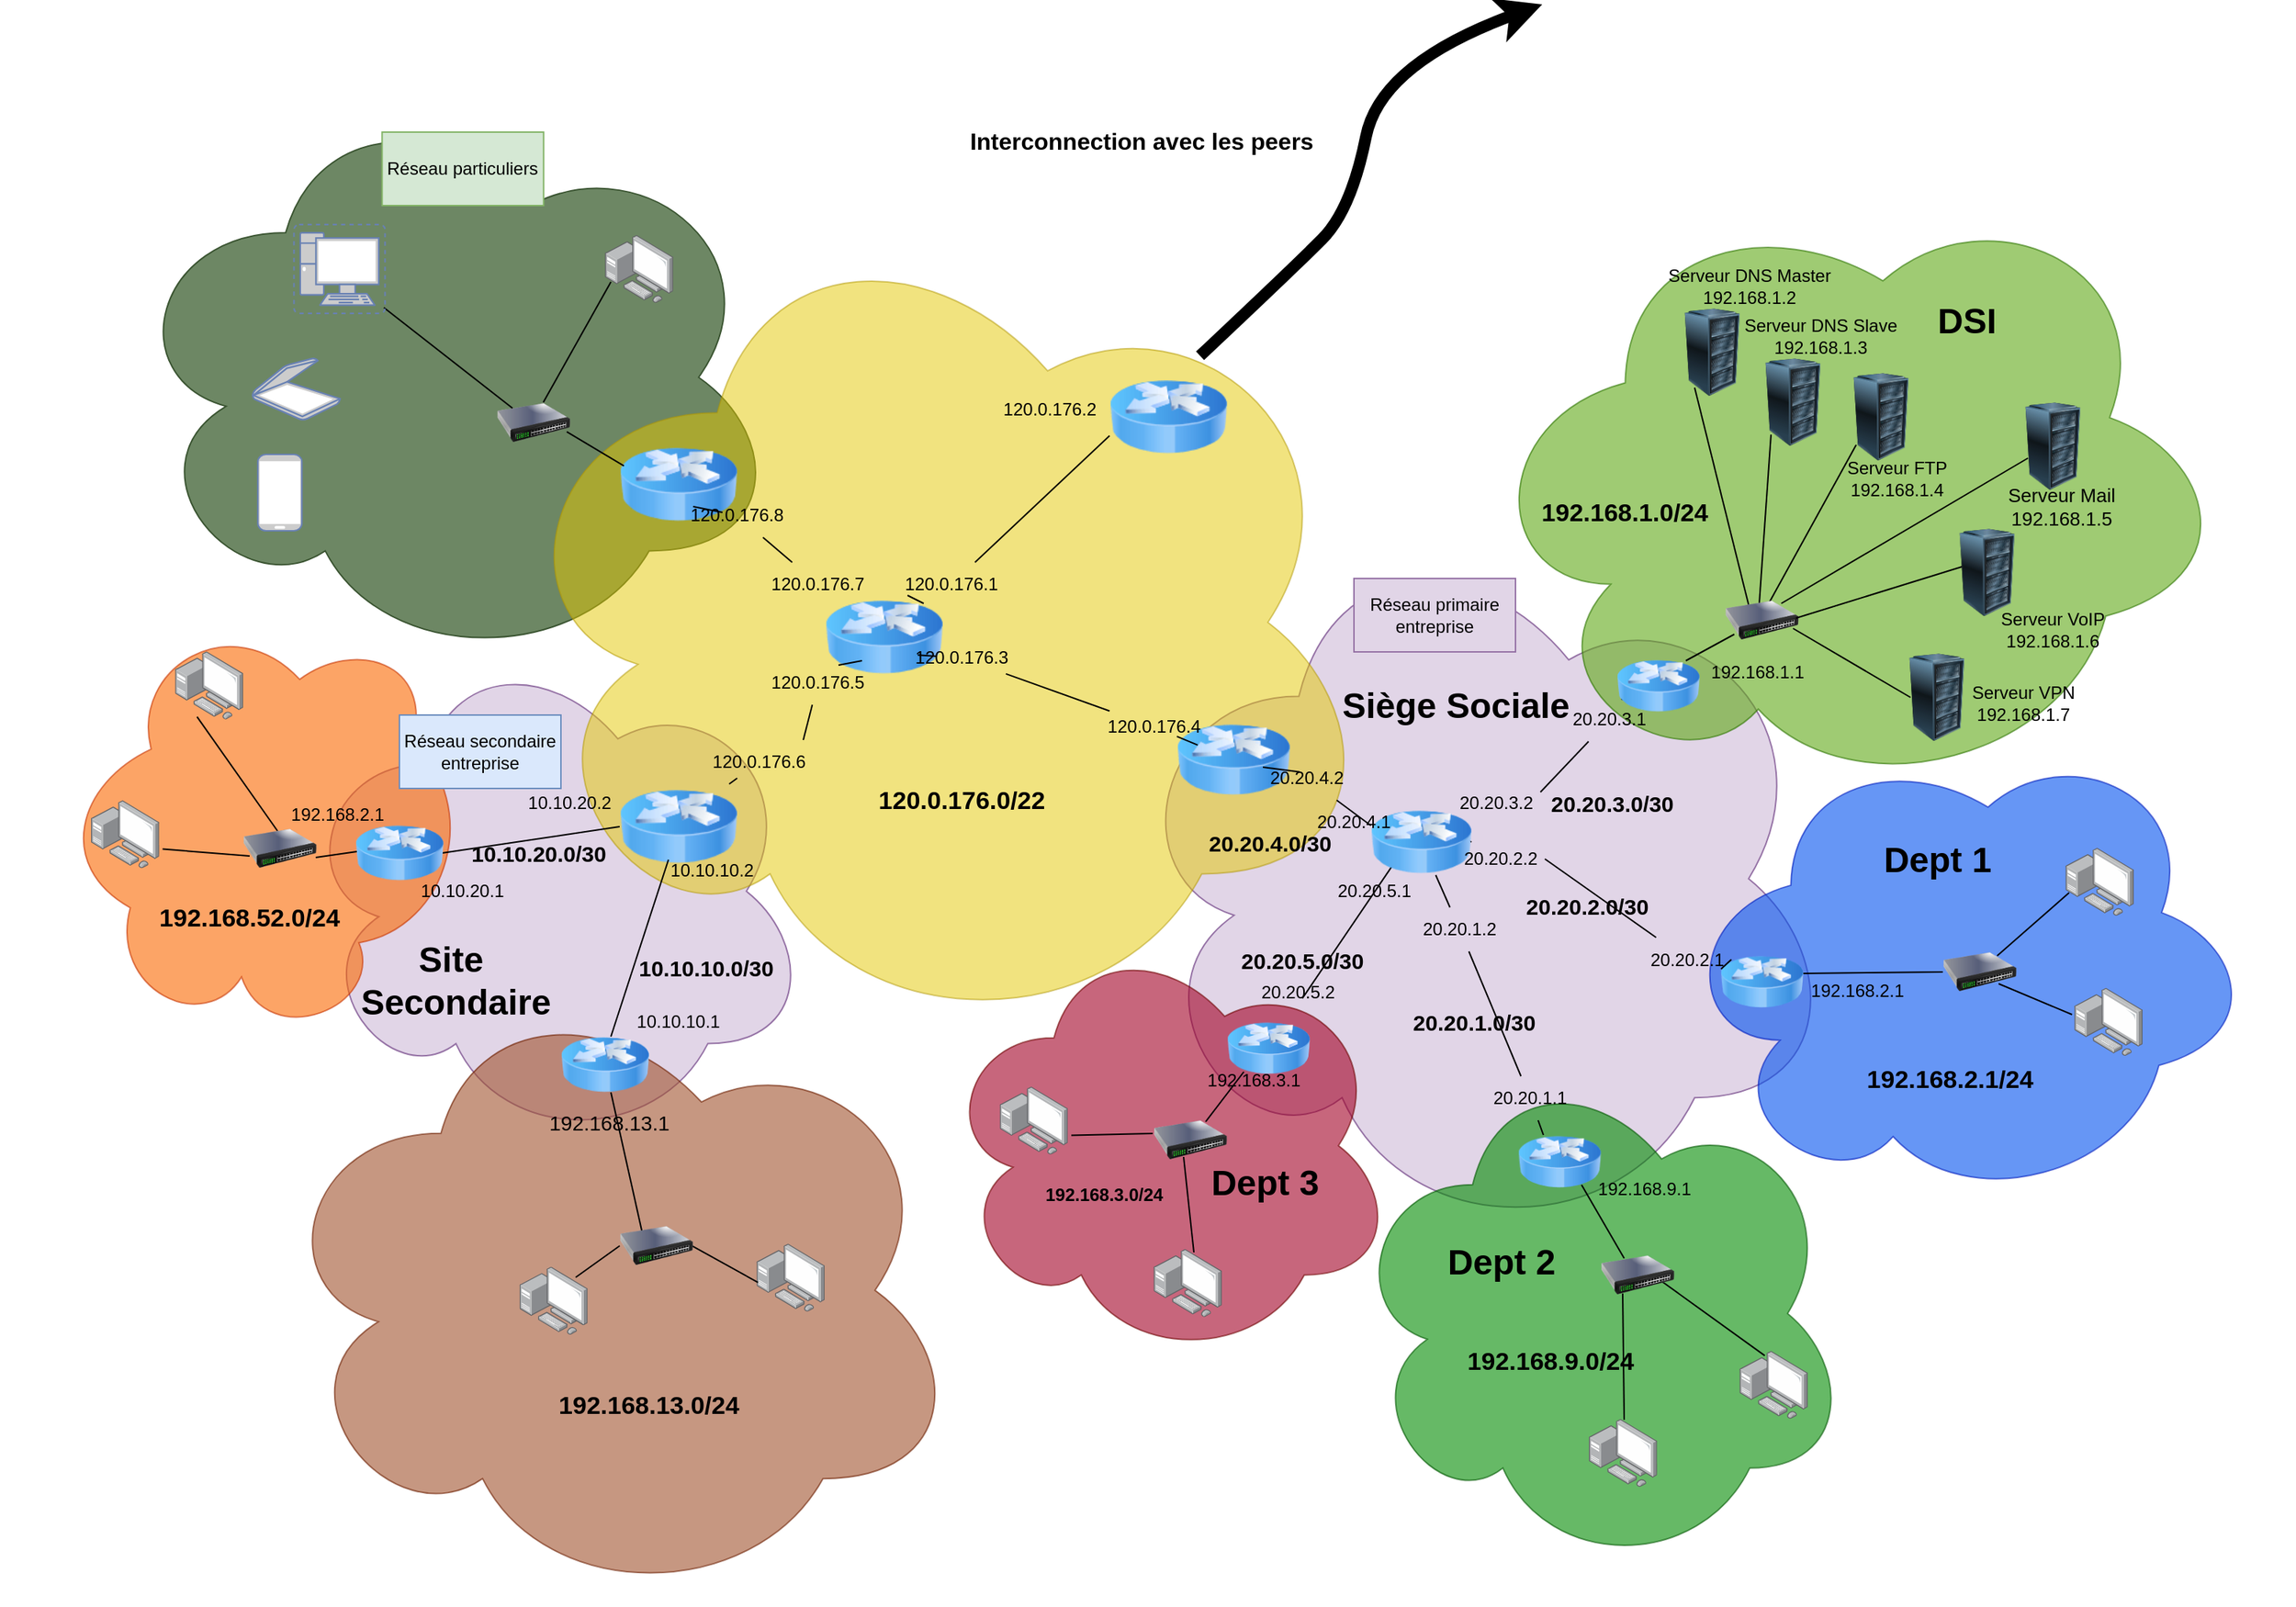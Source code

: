 <mxfile version="24.7.17">
  <diagram name="Page-1" id="orbTkDAVe7XAcGa6APej">
    <mxGraphModel dx="1900" dy="1299" grid="0" gridSize="10" guides="1" tooltips="1" connect="1" arrows="1" fold="1" page="0" pageScale="1" pageWidth="1169" pageHeight="827" background="#FFFFFF" math="0" shadow="0">
      <root>
        <mxCell id="0" />
        <mxCell id="1" parent="0" />
        <mxCell id="q4TCAZ6g-jRqFP3uvYXG-9" value="" style="ellipse;shape=cloud;whiteSpace=wrap;html=1;fillColor=#e1d5e7;strokeColor=#9673a6;" parent="1" vertex="1">
          <mxGeometry x="120" y="414" width="350" height="346" as="geometry" />
        </mxCell>
        <mxCell id="Hbq8u7irhbDknvyJGnlx-6" value="" style="ellipse;shape=cloud;whiteSpace=wrap;html=1;fillColor=#fa6800;strokeColor=#C73500;opacity=60;rotation=-75;fontColor=#000000;" parent="1" vertex="1">
          <mxGeometry x="-50.0" y="404.8" width="288.2" height="284.6" as="geometry" />
        </mxCell>
        <mxCell id="Hbq8u7irhbDknvyJGnlx-1" value="" style="ellipse;shape=cloud;whiteSpace=wrap;html=1;fillColor=#a0522d;strokeColor=#6D1F00;opacity=60;fontColor=#ffffff;" parent="1" vertex="1">
          <mxGeometry x="100" y="645" width="473" height="427.6" as="geometry" />
        </mxCell>
        <mxCell id="q4TCAZ6g-jRqFP3uvYXG-8" value="" style="ellipse;shape=cloud;whiteSpace=wrap;html=1;fillColor=#e1d5e7;strokeColor=#9673a6;" parent="1" vertex="1">
          <mxGeometry x="680" y="330" width="490" height="497" as="geometry" />
        </mxCell>
        <mxCell id="q4TCAZ6g-jRqFP3uvYXG-112" value="" style="ellipse;shape=cloud;whiteSpace=wrap;html=1;fillColor=#a20025;strokeColor=#6F0000;opacity=60;fontColor=#ffffff;" parent="1" vertex="1">
          <mxGeometry x="558.2" y="613.5" width="310" height="293.6" as="geometry" />
        </mxCell>
        <mxCell id="q4TCAZ6g-jRqFP3uvYXG-113" value="" style="ellipse;shape=cloud;whiteSpace=wrap;html=1;fillColor=#008a00;strokeColor=#005700;opacity=60;fontColor=#ffffff;" parent="1" vertex="1">
          <mxGeometry x="835" y="699.2" width="343.2" height="350.8" as="geometry" />
        </mxCell>
        <mxCell id="q4TCAZ6g-jRqFP3uvYXG-114" value="" style="ellipse;shape=cloud;whiteSpace=wrap;html=1;rotation=-15;fillColor=#0050ef;strokeColor=#001DBC;opacity=60;fontColor=#ffffff;" parent="1" vertex="1">
          <mxGeometry x="1060.26" y="471.99" width="382.4" height="333.4" as="geometry" />
        </mxCell>
        <mxCell id="q4TCAZ6g-jRqFP3uvYXG-115" value="" style="ellipse;shape=cloud;whiteSpace=wrap;html=1;rotation=-15;fillColor=#60a917;strokeColor=#2D7600;opacity=60;fontColor=#ffffff;" parent="1" vertex="1">
          <mxGeometry x="923.48" y="96.45" width="500" height="432.98" as="geometry" />
        </mxCell>
        <mxCell id="q4TCAZ6g-jRqFP3uvYXG-10" value="" style="ellipse;shape=cloud;whiteSpace=wrap;html=1;fillColor=#6d8764;strokeColor=#3A5431;fontColor=#ffffff;" parent="1" vertex="1">
          <mxGeometry y="40" width="450" height="394" as="geometry" />
        </mxCell>
        <mxCell id="q4TCAZ6g-jRqFP3uvYXG-2" value="" style="ellipse;shape=cloud;whiteSpace=wrap;html=1;fillColor=#e3c800;strokeColor=#B09500;opacity=50;fontColor=#000000;" parent="1" vertex="1">
          <mxGeometry x="256.4" y="118.4" width="600" height="571" as="geometry" />
        </mxCell>
        <mxCell id="q4TCAZ6g-jRqFP3uvYXG-1" value="" style="image;html=1;image=img/lib/clip_art/networking/Router_Icon_128x128.png" parent="1" vertex="1">
          <mxGeometry x="480" y="374" width="80" height="80" as="geometry" />
        </mxCell>
        <mxCell id="q4TCAZ6g-jRqFP3uvYXG-3" value="" style="image;html=1;image=img/lib/clip_art/networking/Router_Icon_128x128.png" parent="1" vertex="1">
          <mxGeometry x="719.4" y="470" width="77" height="55" as="geometry" />
        </mxCell>
        <mxCell id="q4TCAZ6g-jRqFP3uvYXG-4" value="" style="image;html=1;image=img/lib/clip_art/networking/Router_Icon_128x128.png" parent="1" vertex="1">
          <mxGeometry x="340" y="510.0" width="80" height="66" as="geometry" />
        </mxCell>
        <mxCell id="q4TCAZ6g-jRqFP3uvYXG-5" value="" style="image;html=1;image=img/lib/clip_art/networking/Router_Icon_128x128.png" parent="1" vertex="1">
          <mxGeometry x="673.6" y="238.5" width="80" height="51" as="geometry" />
        </mxCell>
        <mxCell id="q4TCAZ6g-jRqFP3uvYXG-6" value="" style="image;html=1;image=img/lib/clip_art/networking/Router_Icon_128x128.png" parent="1" vertex="1">
          <mxGeometry x="340" y="270" width="80" height="80" as="geometry" />
        </mxCell>
        <mxCell id="q4TCAZ6g-jRqFP3uvYXG-11" value="" style="endArrow=none;html=1;rounded=0;" parent="1" source="q4TCAZ6g-jRqFP3uvYXG-97" target="q4TCAZ6g-jRqFP3uvYXG-3" edge="1">
          <mxGeometry width="50" height="50" relative="1" as="geometry">
            <mxPoint x="556" y="427" as="sourcePoint" />
            <mxPoint x="690" y="430" as="targetPoint" />
          </mxGeometry>
        </mxCell>
        <mxCell id="q4TCAZ6g-jRqFP3uvYXG-12" value="" style="endArrow=none;html=1;rounded=0;entryX=0;entryY=0.75;entryDx=0;entryDy=0;" parent="1" source="q4TCAZ6g-jRqFP3uvYXG-93" target="q4TCAZ6g-jRqFP3uvYXG-5" edge="1">
          <mxGeometry width="50" height="50" relative="1" as="geometry">
            <mxPoint x="547" y="391" as="sourcePoint" />
            <mxPoint x="669" y="285" as="targetPoint" />
          </mxGeometry>
        </mxCell>
        <mxCell id="q4TCAZ6g-jRqFP3uvYXG-13" value="" style="endArrow=none;html=1;rounded=0;" parent="1" source="WF_08_gXYST_sB0Zs1tU-38" edge="1">
          <mxGeometry width="50" height="50" relative="1" as="geometry">
            <mxPoint x="410" y="329" as="sourcePoint" />
            <mxPoint x="491" y="393" as="targetPoint" />
          </mxGeometry>
        </mxCell>
        <mxCell id="q4TCAZ6g-jRqFP3uvYXG-14" value="" style="endArrow=none;html=1;rounded=0;exitX=1;exitY=0;exitDx=0;exitDy=0;" parent="1" source="WF_08_gXYST_sB0Zs1tU-37" edge="1">
          <mxGeometry width="50" height="50" relative="1" as="geometry">
            <mxPoint x="426.4" y="532" as="sourcePoint" />
            <mxPoint x="489" y="433" as="targetPoint" />
          </mxGeometry>
        </mxCell>
        <mxCell id="q4TCAZ6g-jRqFP3uvYXG-15" value="Réseau secondaire entreprise" style="text;html=1;align=center;verticalAlign=middle;whiteSpace=wrap;rounded=0;fillColor=#dae8fc;strokeColor=#6c8ebf;" parent="1" vertex="1">
          <mxGeometry x="190" y="467" width="110" height="50" as="geometry" />
        </mxCell>
        <mxCell id="q4TCAZ6g-jRqFP3uvYXG-16" value="Réseau particuliers" style="text;html=1;align=center;verticalAlign=middle;whiteSpace=wrap;rounded=0;fillColor=#d5e8d4;strokeColor=#82b366;" parent="1" vertex="1">
          <mxGeometry x="178.2" y="70" width="110" height="50" as="geometry" />
        </mxCell>
        <mxCell id="q4TCAZ6g-jRqFP3uvYXG-17" value="Réseau primaire entreprise" style="text;html=1;align=center;verticalAlign=middle;whiteSpace=wrap;rounded=0;fillColor=#e1d5e7;strokeColor=#9673a6;" parent="1" vertex="1">
          <mxGeometry x="840" y="374" width="110" height="50" as="geometry" />
        </mxCell>
        <mxCell id="q4TCAZ6g-jRqFP3uvYXG-19" value="" style="curved=1;endArrow=classic;html=1;rounded=0;exitX=0.798;exitY=0.182;exitDx=0;exitDy=0;exitPerimeter=0;strokeWidth=8;" parent="1" source="q4TCAZ6g-jRqFP3uvYXG-2" edge="1">
          <mxGeometry width="50" height="50" relative="1" as="geometry">
            <mxPoint x="648.2" y="161" as="sourcePoint" />
            <mxPoint x="968.2" y="-17" as="targetPoint" />
            <Array as="points">
              <mxPoint x="798.2" y="163" />
              <mxPoint x="838.2" y="123" />
              <mxPoint x="858.2" y="23" />
            </Array>
          </mxGeometry>
        </mxCell>
        <mxCell id="WF_08_gXYST_sB0Zs1tU-25" value="&lt;font style=&quot;font-size: 16px;&quot;&gt;&lt;b&gt;Interconnection avec les peers&lt;/b&gt;&lt;/font&gt;" style="edgeLabel;html=1;align=center;verticalAlign=middle;resizable=0;points=[];" parent="q4TCAZ6g-jRqFP3uvYXG-19" vertex="1" connectable="0">
          <mxGeometry x="-0.019" relative="1" as="geometry">
            <mxPoint x="-150" y="-14" as="offset" />
          </mxGeometry>
        </mxCell>
        <mxCell id="q4TCAZ6g-jRqFP3uvYXG-21" value="" style="image;html=1;image=img/lib/clip_art/computers/Server_Rack_128x128.png" parent="1" vertex="1">
          <mxGeometry x="1059" y="190" width="50" height="60" as="geometry" />
        </mxCell>
        <mxCell id="q4TCAZ6g-jRqFP3uvYXG-22" value="" style="image;html=1;image=img/lib/clip_art/computers/Server_Rack_128x128.png" parent="1" vertex="1">
          <mxGeometry x="1109" y="224" width="60" height="60" as="geometry" />
        </mxCell>
        <mxCell id="q4TCAZ6g-jRqFP3uvYXG-23" value="" style="endArrow=none;html=1;rounded=0;" parent="1" edge="1">
          <mxGeometry width="50" height="50" relative="1" as="geometry">
            <mxPoint x="1109" y="393" as="sourcePoint" />
            <mxPoint x="1072" y="244" as="targetPoint" />
          </mxGeometry>
        </mxCell>
        <mxCell id="q4TCAZ6g-jRqFP3uvYXG-24" value="" style="endArrow=none;html=1;rounded=0;" parent="1" edge="1">
          <mxGeometry width="50" height="50" relative="1" as="geometry">
            <mxPoint x="1116" y="391" as="sourcePoint" />
            <mxPoint x="1124" y="276" as="targetPoint" />
          </mxGeometry>
        </mxCell>
        <mxCell id="q4TCAZ6g-jRqFP3uvYXG-25" value="Serveur DNS Slave&lt;div&gt;192.168.1.3&lt;/div&gt;" style="text;html=1;align=center;verticalAlign=middle;whiteSpace=wrap;rounded=0;" parent="1" vertex="1">
          <mxGeometry x="1102.6" y="184" width="110" height="50" as="geometry" />
        </mxCell>
        <mxCell id="q4TCAZ6g-jRqFP3uvYXG-26" value="Serveur DNS Master&lt;div&gt;192.168.1.2&lt;/div&gt;" style="text;html=1;align=center;verticalAlign=middle;whiteSpace=wrap;rounded=0;" parent="1" vertex="1">
          <mxGeometry x="1050" y="150" width="119" height="50" as="geometry" />
        </mxCell>
        <mxCell id="q4TCAZ6g-jRqFP3uvYXG-33" value="" style="image;points=[];aspect=fixed;html=1;align=center;shadow=0;dashed=0;image=img/lib/allied_telesis/computer_and_terminals/Personal_Computer_with_Server.svg;" parent="1" vertex="1">
          <mxGeometry x="330" y="140" width="46.4" height="46.4" as="geometry" />
        </mxCell>
        <mxCell id="q4TCAZ6g-jRqFP3uvYXG-46" value="" style="image;points=[];aspect=fixed;html=1;align=center;shadow=0;dashed=0;image=img/lib/allied_telesis/computer_and_terminals/Personal_Computer_with_Server.svg;" parent="1" vertex="1">
          <mxGeometry x="271.8" y="842.7" width="46.4" height="46.4" as="geometry" />
        </mxCell>
        <mxCell id="q4TCAZ6g-jRqFP3uvYXG-47" value="" style="image;points=[];aspect=fixed;html=1;align=center;shadow=0;dashed=0;image=img/lib/allied_telesis/computer_and_terminals/Personal_Computer_with_Server.svg;" parent="1" vertex="1">
          <mxGeometry x="433.2" y="827" width="46.4" height="46.4" as="geometry" />
        </mxCell>
        <mxCell id="q4TCAZ6g-jRqFP3uvYXG-48" value="" style="image;points=[];aspect=fixed;html=1;align=center;shadow=0;dashed=0;image=img/lib/allied_telesis/computer_and_terminals/Personal_Computer_with_Server.svg;" parent="1" vertex="1">
          <mxGeometry x="37.2" y="423.6" width="46.4" height="46.4" as="geometry" />
        </mxCell>
        <mxCell id="q4TCAZ6g-jRqFP3uvYXG-49" value="" style="image;points=[];aspect=fixed;html=1;align=center;shadow=0;dashed=0;image=img/lib/allied_telesis/computer_and_terminals/Personal_Computer_with_Server.svg;" parent="1" vertex="1">
          <mxGeometry x="-20.0" y="525" width="46.4" height="46.4" as="geometry" />
        </mxCell>
        <mxCell id="q4TCAZ6g-jRqFP3uvYXG-50" value="" style="endArrow=none;html=1;rounded=0;exitX=0;exitY=0.5;exitDx=0;exitDy=0;" parent="1" source="q4TCAZ6g-jRqFP3uvYXG-4" edge="1">
          <mxGeometry width="50" height="50" relative="1" as="geometry">
            <mxPoint x="333" y="558" as="sourcePoint" />
            <mxPoint x="219" y="561" as="targetPoint" />
          </mxGeometry>
        </mxCell>
        <mxCell id="q4TCAZ6g-jRqFP3uvYXG-53" value="" style="endArrow=none;html=1;rounded=0;entryX=0;entryY=0.25;entryDx=0;entryDy=0;" parent="1" target="q4TCAZ6g-jRqFP3uvYXG-109" edge="1">
          <mxGeometry width="50" height="50" relative="1" as="geometry">
            <mxPoint x="334" y="686" as="sourcePoint" />
            <mxPoint x="360" y="570" as="targetPoint" />
          </mxGeometry>
        </mxCell>
        <mxCell id="q4TCAZ6g-jRqFP3uvYXG-54" value="" style="endArrow=none;html=1;rounded=0;exitX=0.923;exitY=0.471;exitDx=0;exitDy=0;entryX=0.02;entryY=0.569;entryDx=0;entryDy=0;entryPerimeter=0;exitPerimeter=0;" parent="1" source="q4TCAZ6g-jRqFP3uvYXG-148" target="q4TCAZ6g-jRqFP3uvYXG-47" edge="1">
          <mxGeometry width="50" height="50" relative="1" as="geometry">
            <mxPoint x="346.4" y="694" as="sourcePoint" />
            <mxPoint x="370" y="580" as="targetPoint" />
          </mxGeometry>
        </mxCell>
        <mxCell id="q4TCAZ6g-jRqFP3uvYXG-55" value="" style="endArrow=none;html=1;rounded=0;entryX=0;entryY=0.5;entryDx=0;entryDy=0;" parent="1" target="q4TCAZ6g-jRqFP3uvYXG-148" edge="1">
          <mxGeometry width="50" height="50" relative="1" as="geometry">
            <mxPoint x="310" y="850" as="sourcePoint" />
            <mxPoint x="290" y="694" as="targetPoint" />
          </mxGeometry>
        </mxCell>
        <mxCell id="q4TCAZ6g-jRqFP3uvYXG-56" value="" style="endArrow=none;html=1;rounded=0;exitX=1.05;exitY=0.717;exitDx=0;exitDy=0;exitPerimeter=0;" parent="1" source="q4TCAZ6g-jRqFP3uvYXG-49" edge="1">
          <mxGeometry width="50" height="50" relative="1" as="geometry">
            <mxPoint x="146.4" y="595.7" as="sourcePoint" />
            <mxPoint x="88" y="563" as="targetPoint" />
          </mxGeometry>
        </mxCell>
        <mxCell id="q4TCAZ6g-jRqFP3uvYXG-58" value="" style="endArrow=none;html=1;rounded=0;exitX=0.323;exitY=0.961;exitDx=0;exitDy=0;exitPerimeter=0;" parent="1" source="q4TCAZ6g-jRqFP3uvYXG-48" edge="1">
          <mxGeometry width="50" height="50" relative="1" as="geometry">
            <mxPoint x="200" y="560" as="sourcePoint" />
            <mxPoint x="107" y="546" as="targetPoint" />
          </mxGeometry>
        </mxCell>
        <mxCell id="q4TCAZ6g-jRqFP3uvYXG-59" value="" style="image;html=1;image=img/lib/clip_art/computers/Server_Rack_128x128.png" parent="1" vertex="1">
          <mxGeometry x="1169" y="234" width="60" height="60" as="geometry" />
        </mxCell>
        <mxCell id="q4TCAZ6g-jRqFP3uvYXG-60" value="" style="image;html=1;image=img/lib/clip_art/computers/Server_Rack_128x128.png" parent="1" vertex="1">
          <mxGeometry x="1286" y="254" width="60" height="60" as="geometry" />
        </mxCell>
        <mxCell id="q4TCAZ6g-jRqFP3uvYXG-61" value="" style="endArrow=none;html=1;rounded=0;" parent="1" edge="1">
          <mxGeometry width="50" height="50" relative="1" as="geometry">
            <mxPoint x="1123" y="390" as="sourcePoint" />
            <mxPoint x="1182" y="283" as="targetPoint" />
          </mxGeometry>
        </mxCell>
        <mxCell id="q4TCAZ6g-jRqFP3uvYXG-62" value="" style="endArrow=none;html=1;rounded=0;exitX=1;exitY=0.25;exitDx=0;exitDy=0;" parent="1" source="WF_08_gXYST_sB0Zs1tU-8" edge="1">
          <mxGeometry width="50" height="50" relative="1" as="geometry">
            <mxPoint x="868" y="538" as="sourcePoint" />
            <mxPoint x="1022" y="456" as="targetPoint" />
          </mxGeometry>
        </mxCell>
        <mxCell id="q4TCAZ6g-jRqFP3uvYXG-63" value="Serveur FTP&lt;br&gt;&lt;div&gt;&lt;span style=&quot;background-color: initial;&quot;&gt;192.168.1.4&lt;/span&gt;&lt;span style=&quot;color: rgba(0, 0, 0, 0); font-family: monospace; font-size: 0px; text-align: start; text-wrap-mode: nowrap;&quot;&gt;%3CmxGraphModel%3E%3Croot%3E%3CmxCell%20id%3D%220%22%2F%3E%3CmxCell%20id%3D%221%22%20parent%3D%220%22%2F%3E%3CmxCell%20id%3D%222%22%20value%3D%22Serveur%20mail%22%20style%3D%22text%3Bhtml%3D1%3Balign%3Dcenter%3BverticalAlign%3Dmiddle%3BwhiteSpace%3Dwrap%3Brounded%3D0%3B%22%20vertex%3D%221%22%20parent%3D%221%22%3E%3CmxGeometry%20x%3D%221010%22%20y%3D%22454%22%20width%3D%22110%22%20height%3D%2250%22%20as%3D%22geometry%22%2F%3E%3C%2FmxCell%3E%3C%2Froot%3E%3C%2FmxGraphModel%3E&lt;/span&gt;&lt;/div&gt;" style="text;html=1;align=center;verticalAlign=middle;whiteSpace=wrap;rounded=0;" parent="1" vertex="1">
          <mxGeometry x="1155" y="281.0" width="110" height="50" as="geometry" />
        </mxCell>
        <mxCell id="q4TCAZ6g-jRqFP3uvYXG-64" value="&lt;font style=&quot;font-size: 13px;&quot;&gt;Serveur Mail&lt;/font&gt;&lt;div style=&quot;font-size: 13px;&quot;&gt;&lt;font style=&quot;font-size: 13px;&quot;&gt;192.168.1.5&lt;/font&gt;&lt;/div&gt;" style="text;html=1;align=center;verticalAlign=middle;whiteSpace=wrap;rounded=0;" parent="1" vertex="1">
          <mxGeometry x="1267" y="300" width="110" height="50" as="geometry" />
        </mxCell>
        <mxCell id="q4TCAZ6g-jRqFP3uvYXG-65" value="" style="image;html=1;image=img/lib/clip_art/networking/Router_Icon_128x128.png" parent="1" vertex="1">
          <mxGeometry x="753.6" y="660.0" width="56.4" height="68" as="geometry" />
        </mxCell>
        <mxCell id="q4TCAZ6g-jRqFP3uvYXG-66" value="" style="image;html=1;image=img/lib/clip_art/networking/Router_Icon_128x128.png" parent="1" vertex="1">
          <mxGeometry x="1089.6" y="614.8" width="56.4" height="68" as="geometry" />
        </mxCell>
        <mxCell id="q4TCAZ6g-jRqFP3uvYXG-67" value="" style="image;points=[];aspect=fixed;html=1;align=center;shadow=0;dashed=0;image=img/lib/allied_telesis/computer_and_terminals/Personal_Computer_with_Server.svg;" parent="1" vertex="1">
          <mxGeometry x="1324.6" y="557.4" width="46.4" height="46.4" as="geometry" />
        </mxCell>
        <mxCell id="q4TCAZ6g-jRqFP3uvYXG-68" value="" style="image;points=[];aspect=fixed;html=1;align=center;shadow=0;dashed=0;image=img/lib/allied_telesis/computer_and_terminals/Personal_Computer_with_Server.svg;" parent="1" vertex="1">
          <mxGeometry x="1330.6" y="652.8" width="46.4" height="46.4" as="geometry" />
        </mxCell>
        <mxCell id="q4TCAZ6g-jRqFP3uvYXG-69" value="" style="image;points=[];aspect=fixed;html=1;align=center;shadow=0;dashed=0;image=img/lib/allied_telesis/computer_and_terminals/Personal_Computer_with_Server.svg;" parent="1" vertex="1">
          <mxGeometry x="703.6" y="830.6" width="46.4" height="46.4" as="geometry" />
        </mxCell>
        <mxCell id="q4TCAZ6g-jRqFP3uvYXG-70" value="" style="image;points=[];aspect=fixed;html=1;align=center;shadow=0;dashed=0;image=img/lib/allied_telesis/computer_and_terminals/Personal_Computer_with_Server.svg;" parent="1" vertex="1">
          <mxGeometry x="598.8" y="720.0" width="46.4" height="46.4" as="geometry" />
        </mxCell>
        <mxCell id="q4TCAZ6g-jRqFP3uvYXG-71" value="" style="endArrow=none;html=1;rounded=0;exitX=0;exitY=0.75;exitDx=0;exitDy=0;" parent="1" target="q4TCAZ6g-jRqFP3uvYXG-65" edge="1">
          <mxGeometry width="50" height="50" relative="1" as="geometry">
            <mxPoint x="867.52" y="567.55" as="sourcePoint" />
            <mxPoint x="811" y="678.8" as="targetPoint" />
          </mxGeometry>
        </mxCell>
        <mxCell id="q4TCAZ6g-jRqFP3uvYXG-72" value="" style="endArrow=none;html=1;rounded=0;entryX=1;entryY=0.5;entryDx=0;entryDy=0;" parent="1" source="WF_08_gXYST_sB0Zs1tU-6" target="WF_08_gXYST_sB0Zs1tU-2" edge="1">
          <mxGeometry width="50" height="50" relative="1" as="geometry">
            <mxPoint x="1090" y="640" as="sourcePoint" />
            <mxPoint x="930" y="571" as="targetPoint" />
          </mxGeometry>
        </mxCell>
        <mxCell id="q4TCAZ6g-jRqFP3uvYXG-73" value="" style="endArrow=none;html=1;rounded=0;" parent="1" edge="1">
          <mxGeometry width="50" height="50" relative="1" as="geometry">
            <mxPoint x="1146" y="643" as="sourcePoint" />
            <mxPoint x="1241" y="642" as="targetPoint" />
          </mxGeometry>
        </mxCell>
        <mxCell id="q4TCAZ6g-jRqFP3uvYXG-74" value="" style="endArrow=none;html=1;rounded=0;" parent="1" edge="1">
          <mxGeometry width="50" height="50" relative="1" as="geometry">
            <mxPoint x="1278" y="631" as="sourcePoint" />
            <mxPoint x="1327" y="588" as="targetPoint" />
          </mxGeometry>
        </mxCell>
        <mxCell id="q4TCAZ6g-jRqFP3uvYXG-75" value="" style="endArrow=none;html=1;rounded=0;exitX=1.05;exitY=0.717;exitDx=0;exitDy=0;exitPerimeter=0;" parent="1" source="q4TCAZ6g-jRqFP3uvYXG-70" edge="1">
          <mxGeometry width="50" height="50" relative="1" as="geometry">
            <mxPoint x="790" y="653.1" as="sourcePoint" />
            <mxPoint x="703" y="752" as="targetPoint" />
          </mxGeometry>
        </mxCell>
        <mxCell id="q4TCAZ6g-jRqFP3uvYXG-76" value="" style="endArrow=none;html=1;rounded=0;" parent="1" edge="1">
          <mxGeometry width="50" height="50" relative="1" as="geometry">
            <mxPoint x="731" y="833" as="sourcePoint" />
            <mxPoint x="724" y="768" as="targetPoint" />
          </mxGeometry>
        </mxCell>
        <mxCell id="q4TCAZ6g-jRqFP3uvYXG-77" value="" style="image;html=1;image=img/lib/clip_art/networking/Router_Icon_128x128.png" parent="1" vertex="1">
          <mxGeometry x="951.8" y="737.39" width="56.4" height="68" as="geometry" />
        </mxCell>
        <mxCell id="q4TCAZ6g-jRqFP3uvYXG-78" value="" style="image;points=[];aspect=fixed;html=1;align=center;shadow=0;dashed=0;image=img/lib/allied_telesis/computer_and_terminals/Personal_Computer_with_Server.svg;" parent="1" vertex="1">
          <mxGeometry x="1000" y="946.4" width="46.4" height="46.4" as="geometry" />
        </mxCell>
        <mxCell id="q4TCAZ6g-jRqFP3uvYXG-79" value="" style="image;points=[];aspect=fixed;html=1;align=center;shadow=0;dashed=0;image=img/lib/allied_telesis/computer_and_terminals/Personal_Computer_with_Server.svg;" parent="1" vertex="1">
          <mxGeometry x="1102.6" y="900.0" width="46.4" height="46.4" as="geometry" />
        </mxCell>
        <mxCell id="q4TCAZ6g-jRqFP3uvYXG-80" value="" style="endArrow=none;html=1;rounded=0;" parent="1" source="q4TCAZ6g-jRqFP3uvYXG-107" edge="1">
          <mxGeometry width="50" height="50" relative="1" as="geometry">
            <mxPoint x="876" y="559" as="sourcePoint" />
            <mxPoint x="969" y="753" as="targetPoint" />
          </mxGeometry>
        </mxCell>
        <mxCell id="q4TCAZ6g-jRqFP3uvYXG-81" value="" style="endArrow=none;html=1;rounded=0;exitX=0.37;exitY=0.072;exitDx=0;exitDy=0;exitPerimeter=0;" parent="1" source="q4TCAZ6g-jRqFP3uvYXG-79" edge="1">
          <mxGeometry width="50" height="50" relative="1" as="geometry">
            <mxPoint x="920" y="615.1" as="sourcePoint" />
            <mxPoint x="1050" y="853" as="targetPoint" />
          </mxGeometry>
        </mxCell>
        <mxCell id="q4TCAZ6g-jRqFP3uvYXG-82" value="" style="endArrow=none;html=1;rounded=0;" parent="1" edge="1">
          <mxGeometry width="50" height="50" relative="1" as="geometry">
            <mxPoint x="1024" y="947" as="sourcePoint" />
            <mxPoint x="1023" y="861" as="targetPoint" />
          </mxGeometry>
        </mxCell>
        <mxCell id="q4TCAZ6g-jRqFP3uvYXG-87" value="" style="image;html=1;image=img/lib/clip_art/networking/Switch_128x128.png" parent="1" vertex="1">
          <mxGeometry x="256.4" y="239.5" width="50" height="57" as="geometry" />
        </mxCell>
        <mxCell id="q4TCAZ6g-jRqFP3uvYXG-88" value="" style="endArrow=none;html=1;rounded=0;" parent="1" edge="1">
          <mxGeometry width="50" height="50" relative="1" as="geometry">
            <mxPoint x="288" y="254" as="sourcePoint" />
            <mxPoint x="334" y="172" as="targetPoint" />
          </mxGeometry>
        </mxCell>
        <mxCell id="q4TCAZ6g-jRqFP3uvYXG-90" value="" style="endArrow=none;html=1;rounded=0;entryX=0.987;entryY=0.851;entryDx=0;entryDy=0;entryPerimeter=0;" parent="1" edge="1">
          <mxGeometry width="50" height="50" relative="1" as="geometry">
            <mxPoint x="267" y="258" as="sourcePoint" />
            <mxPoint x="179.397" y="189.486" as="targetPoint" />
          </mxGeometry>
        </mxCell>
        <mxCell id="q4TCAZ6g-jRqFP3uvYXG-92" value="" style="endArrow=none;html=1;rounded=0;exitX=0.036;exitY=0.341;exitDx=0;exitDy=0;exitPerimeter=0;entryX=0.951;entryY=0.607;entryDx=0;entryDy=0;entryPerimeter=0;" parent="1" source="q4TCAZ6g-jRqFP3uvYXG-6" target="q4TCAZ6g-jRqFP3uvYXG-87" edge="1">
          <mxGeometry width="50" height="50" relative="1" as="geometry">
            <mxPoint x="341" y="280" as="sourcePoint" />
            <mxPoint x="377" y="226" as="targetPoint" />
          </mxGeometry>
        </mxCell>
        <mxCell id="q4TCAZ6g-jRqFP3uvYXG-94" value="120.0.176.2" style="text;html=1;align=center;verticalAlign=middle;whiteSpace=wrap;rounded=0;" parent="1" vertex="1">
          <mxGeometry x="603" y="244.4" width="60" height="30" as="geometry" />
        </mxCell>
        <mxCell id="q4TCAZ6g-jRqFP3uvYXG-99" value="" style="image;html=1;image=img/lib/clip_art/computers/Server_Rack_128x128.png" parent="1" vertex="1">
          <mxGeometry x="1241.2" y="340" width="60" height="60" as="geometry" />
        </mxCell>
        <mxCell id="q4TCAZ6g-jRqFP3uvYXG-100" value="" style="endArrow=none;html=1;rounded=0;" parent="1" edge="1">
          <mxGeometry width="50" height="50" relative="1" as="geometry">
            <mxPoint x="1066" y="430" as="sourcePoint" />
            <mxPoint x="1099" y="412" as="targetPoint" />
          </mxGeometry>
        </mxCell>
        <mxCell id="q4TCAZ6g-jRqFP3uvYXG-101" value="Serveur VoIP&lt;div&gt;192.168.1.6&lt;/div&gt;" style="text;html=1;align=center;verticalAlign=middle;whiteSpace=wrap;rounded=0;" parent="1" vertex="1">
          <mxGeometry x="1261" y="384" width="110" height="50" as="geometry" />
        </mxCell>
        <mxCell id="q4TCAZ6g-jRqFP3uvYXG-102" value="" style="image;html=1;image=img/lib/clip_art/computers/Server_Rack_128x128.png" parent="1" vertex="1">
          <mxGeometry x="1207" y="425.0" width="60" height="60" as="geometry" />
        </mxCell>
        <mxCell id="q4TCAZ6g-jRqFP3uvYXG-103" value="" style="endArrow=none;html=1;rounded=0;" parent="1" edge="1">
          <mxGeometry width="50" height="50" relative="1" as="geometry">
            <mxPoint x="1131" y="391" as="sourcePoint" />
            <mxPoint x="1299" y="292" as="targetPoint" />
          </mxGeometry>
        </mxCell>
        <mxCell id="q4TCAZ6g-jRqFP3uvYXG-104" value="Serveur&amp;nbsp;&lt;span style=&quot;color: rgba(0, 0, 0, 0); font-family: monospace; font-size: 0px; text-align: start; text-wrap-mode: nowrap;&quot;&gt;%3CmxGraphModel%3E%3Croot%3E%3CmxCell%20id%3D%220%22%2F%3E%3CmxCell%20id%3D%221%22%20parent%3D%220%22%2F%3E%3CmxCell%20id%3D%222%22%20value%3D%22%22%20style%3D%22endArrow%3Dnone%3Bhtml%3D1%3Brounded%3D0%3B%22%20edge%3D%221%22%20parent%3D%221%22%3E%3CmxGeometry%20width%3D%2250%22%20height%3D%2250%22%20relative%3D%221%22%20as%3D%22geometry%22%3E%3CmxPoint%20x%3D%221131%22%20y%3D%22391%22%20as%3D%22sourcePoint%22%2F%3E%3CmxPoint%20x%3D%221299%22%20y%3D%22292%22%20as%3D%22targetPoint%22%2F%3E%3C%2FmxGeometry%3E%3C%2FmxCell%3E%3C%2Froot%3E%3C%2FmxGraphModel%3E&lt;/span&gt;&lt;span style=&quot;color: rgba(0, 0, 0, 0); font-family: monospace; font-size: 0px; text-align: start; text-wrap-mode: nowrap;&quot;&gt;%3CmxGraphModel%3E%3Croot%3E%3CmxCell%20id%3D%220%22%2F%3E%3CmxCell%20id%3D%221%22%20parent%3D%220%22%2F%3E%3CmxCell%20id%3D%222%22%20value%3D%22%22%20style%3D%22endArrow%3Dnone%3Bhtml%3D1%3Brounded%3D0%3B%22%20edge%3D%221%22%20parent%3D%221%22%3E%3CmxGeometry%20width%3D%2250%22%20height%3D%2250%22%20relative%3D%221%22%20as%3D%22geometry%22%3E%3CmxPoint%20x%3D%221131%22%20y%3D%22391%22%20as%3D%22sourcePoint%22%2F%3E%3CmxPoint%20x%3D%221299%22%20y%3D%22292%22%20as%3D%22targetPoint%22%2F%3E%3C%2FmxGeometry%3E%3C%2FmxCell%3E%3C%2Froot%3E%3C%2FmxGraphModel%3E&lt;/span&gt;VPN&lt;div&gt;192.168.1.7&lt;/div&gt;" style="text;html=1;align=center;verticalAlign=middle;whiteSpace=wrap;rounded=0;" parent="1" vertex="1">
          <mxGeometry x="1241.2" y="434" width="110" height="50" as="geometry" />
        </mxCell>
        <mxCell id="q4TCAZ6g-jRqFP3uvYXG-109" value="10.10.10.2" style="text;html=1;align=center;verticalAlign=middle;whiteSpace=wrap;rounded=0;" parent="1" vertex="1">
          <mxGeometry x="373.2" y="558" width="60" height="30" as="geometry" />
        </mxCell>
        <mxCell id="q4TCAZ6g-jRqFP3uvYXG-132" value="" style="image;html=1;image=img/lib/clip_art/networking/Router_Icon_128x128.png" parent="1" vertex="1">
          <mxGeometry x="1019" y="413.2" width="56.4" height="68" as="geometry" />
        </mxCell>
        <mxCell id="q4TCAZ6g-jRqFP3uvYXG-133" value="" style="image;html=1;image=img/lib/clip_art/networking/Switch_128x128.png" parent="1" vertex="1">
          <mxGeometry x="1092.8" y="374" width="50" height="57" as="geometry" />
        </mxCell>
        <mxCell id="q4TCAZ6g-jRqFP3uvYXG-134" value="" style="endArrow=none;html=1;rounded=0;" parent="1" edge="1">
          <mxGeometry width="50" height="50" relative="1" as="geometry">
            <mxPoint x="1141" y="401" as="sourcePoint" />
            <mxPoint x="1254" y="366" as="targetPoint" />
          </mxGeometry>
        </mxCell>
        <mxCell id="q4TCAZ6g-jRqFP3uvYXG-135" value="" style="endArrow=none;html=1;rounded=0;" parent="1" edge="1">
          <mxGeometry width="50" height="50" relative="1" as="geometry">
            <mxPoint x="1139" y="408" as="sourcePoint" />
            <mxPoint x="1219" y="455" as="targetPoint" />
          </mxGeometry>
        </mxCell>
        <mxCell id="q4TCAZ6g-jRqFP3uvYXG-136" value="&lt;span style=&quot;color: rgba(0, 0, 0, 0); font-family: monospace; font-size: 0px; text-align: start; text-wrap-mode: nowrap;&quot;&gt;%3CmxGraphModel%3E%3Croot%3E%3CmxCell%20id%3D%220%22%2F%3E%3CmxCell%20id%3D%221%22%20parent%3D%220%22%2F%3E%3CmxCell%20id%3D%222%22%20value%3D%22%22%20style%3D%22endArrow%3Dnone%3Bhtml%3D1%3Brounded%3D0%3B%22%20edge%3D%221%22%20parent%3D%221%22%3E%3CmxGeometry%20width%3D%2250%22%20height%3D%2250%22%20relative%3D%221%22%20as%3D%22geometry%22%3E%3CmxPoint%20x%3D%221131%22%20y%3D%22391%22%20as%3D%22sourcePoint%22%2F%3E%3CmxPoint%20x%3D%221299%22%20y%3D%22292%22%20as%3D%22targetPoint%22%2F%3E%3C%2FmxGeometry%3E%3C%2FmxCell%3E%3C%2Froot%3E%3C%2FmxGraphModel%3E&lt;/span&gt;&lt;span style=&quot;color: rgba(0, 0, 0, 0); font-family: monospace; font-size: 0px; text-align: start; text-wrap-mode: nowrap;&quot;&gt;%3CmxGraphModel%3E%3Croot%3E%3CmxCell%20id%3D%220%22%2F%3E%3CmxCell%20id%3D%221%22%20parent%3D%220%22%2F%3E%3CmxCell%20id%3D%222%22%20value%3D%22%22%20style%3D%22endArrow%3Dnone%3Bhtml%3D1%3Brounded%3D0%3B%22%20edge%3D%221%22%20parent%3D%221%22%3E%3CmxGeometry%20width%3D%2250%22%20height%3D%2250%22%20relative%3D%221%22%20as%3D%22geometry%22%3E%3CmxPoint%20x%3D%221131%22%20y%3D%22391%22%20as%3D%22sourcePoint%22%2F%3E%3CmxPoint%20x%3D%221299%22%20y%3D%22292%22%20as%3D%22targetPoint%22%2F%3E%3C%2FmxGeometry%3E%3C%2FmxCell%3E%3C%2Froot%3E%3&lt;/span&gt;&lt;span style=&quot;background-color: initial;&quot;&gt;192.168.1.1&lt;/span&gt;" style="text;html=1;align=center;verticalAlign=middle;whiteSpace=wrap;rounded=0;" parent="1" vertex="1">
          <mxGeometry x="1060" y="413.2" width="110" height="50" as="geometry" />
        </mxCell>
        <mxCell id="q4TCAZ6g-jRqFP3uvYXG-137" value="&lt;div style=&quot;font-size: 15px;&quot;&gt;&lt;b style=&quot;background-color: initial;&quot;&gt;20.20.1.0/30&lt;/b&gt;&lt;br&gt;&lt;/div&gt;" style="text;html=1;align=center;verticalAlign=middle;whiteSpace=wrap;rounded=0;" parent="1" vertex="1">
          <mxGeometry x="866.8" y="651" width="110" height="50" as="geometry" />
        </mxCell>
        <mxCell id="q4TCAZ6g-jRqFP3uvYXG-138" value="" style="image;html=1;image=img/lib/clip_art/networking/Switch_128x128.png" parent="1" vertex="1">
          <mxGeometry x="1241.2" y="613.5" width="50" height="57" as="geometry" />
        </mxCell>
        <mxCell id="q4TCAZ6g-jRqFP3uvYXG-139" value="" style="endArrow=none;html=1;rounded=0;" parent="1" edge="1">
          <mxGeometry width="50" height="50" relative="1" as="geometry">
            <mxPoint x="1279" y="650" as="sourcePoint" />
            <mxPoint x="1329" y="671" as="targetPoint" />
          </mxGeometry>
        </mxCell>
        <mxCell id="q4TCAZ6g-jRqFP3uvYXG-140" value="192.168.2.1" style="text;html=1;align=center;verticalAlign=middle;whiteSpace=wrap;rounded=0;" parent="1" vertex="1">
          <mxGeometry x="1152.6" y="640.4" width="60" height="30" as="geometry" />
        </mxCell>
        <mxCell id="q4TCAZ6g-jRqFP3uvYXG-141" value="" style="image;html=1;image=img/lib/clip_art/networking/Switch_128x128.png" parent="1" vertex="1">
          <mxGeometry x="1008.2" y="820" width="50" height="57" as="geometry" />
        </mxCell>
        <mxCell id="q4TCAZ6g-jRqFP3uvYXG-142" value="" style="image;html=1;image=img/lib/clip_art/networking/Switch_128x128.png" parent="1" vertex="1">
          <mxGeometry x="703.6" y="728" width="50" height="57" as="geometry" />
        </mxCell>
        <mxCell id="q4TCAZ6g-jRqFP3uvYXG-143" value="" style="endArrow=none;html=1;rounded=0;" parent="1" edge="1">
          <mxGeometry width="50" height="50" relative="1" as="geometry">
            <mxPoint x="739" y="744" as="sourcePoint" />
            <mxPoint x="765" y="710" as="targetPoint" />
          </mxGeometry>
        </mxCell>
        <mxCell id="q4TCAZ6g-jRqFP3uvYXG-144" value="" style="endArrow=none;html=1;rounded=0;" parent="1" edge="1">
          <mxGeometry width="50" height="50" relative="1" as="geometry">
            <mxPoint x="995" y="787" as="sourcePoint" />
            <mxPoint x="1024" y="837" as="targetPoint" />
          </mxGeometry>
        </mxCell>
        <mxCell id="q4TCAZ6g-jRqFP3uvYXG-145" value="192.168.3.1" style="text;html=1;align=center;verticalAlign=middle;whiteSpace=wrap;rounded=0;" parent="1" vertex="1">
          <mxGeometry x="741.5" y="701" width="60" height="30" as="geometry" />
        </mxCell>
        <mxCell id="q4TCAZ6g-jRqFP3uvYXG-146" value="192.168.9.1" style="text;html=1;align=center;verticalAlign=middle;whiteSpace=wrap;rounded=0;" parent="1" vertex="1">
          <mxGeometry x="1008.2" y="775.39" width="60" height="30" as="geometry" />
        </mxCell>
        <mxCell id="q4TCAZ6g-jRqFP3uvYXG-147" value="" style="image;html=1;image=img/lib/clip_art/networking/Switch_128x128.png" parent="1" vertex="1">
          <mxGeometry x="83.6" y="529.43" width="50" height="57" as="geometry" />
        </mxCell>
        <mxCell id="q4TCAZ6g-jRqFP3uvYXG-148" value="" style="image;html=1;image=img/lib/clip_art/networking/Switch_128x128.png" parent="1" vertex="1">
          <mxGeometry x="340" y="800" width="50" height="57" as="geometry" />
        </mxCell>
        <mxCell id="Hbq8u7irhbDknvyJGnlx-3" value="" style="image;html=1;image=img/lib/clip_art/networking/Router_Icon_128x128.png" parent="1" vertex="1">
          <mxGeometry x="300" y="672.99" width="60" height="64.4" as="geometry" />
        </mxCell>
        <mxCell id="Hbq8u7irhbDknvyJGnlx-4" value="" style="endArrow=none;html=1;rounded=0;" parent="1" edge="1">
          <mxGeometry width="50" height="50" relative="1" as="geometry">
            <mxPoint x="355" y="818" as="sourcePoint" />
            <mxPoint x="334" y="724" as="targetPoint" />
          </mxGeometry>
        </mxCell>
        <mxCell id="Hbq8u7irhbDknvyJGnlx-5" value="" style="image;html=1;image=img/lib/clip_art/networking/Router_Icon_128x128.png" parent="1" vertex="1">
          <mxGeometry x="160" y="542" width="60" height="38" as="geometry" />
        </mxCell>
        <mxCell id="Hbq8u7irhbDknvyJGnlx-7" value="" style="endArrow=none;html=1;rounded=0;" parent="1" edge="1">
          <mxGeometry width="50" height="50" relative="1" as="geometry">
            <mxPoint x="161" y="560" as="sourcePoint" />
            <mxPoint x="133" y="564" as="targetPoint" />
          </mxGeometry>
        </mxCell>
        <mxCell id="Hbq8u7irhbDknvyJGnlx-8" value="10.10.20.1" style="text;html=1;align=center;verticalAlign=middle;whiteSpace=wrap;rounded=0;" parent="1" vertex="1">
          <mxGeometry x="203.2" y="572" width="60" height="30" as="geometry" />
        </mxCell>
        <mxCell id="Hbq8u7irhbDknvyJGnlx-9" value="10.10.10.1" style="text;html=1;align=center;verticalAlign=middle;whiteSpace=wrap;rounded=0;" parent="1" vertex="1">
          <mxGeometry x="350" y="661" width="60" height="30" as="geometry" />
        </mxCell>
        <mxCell id="Hbq8u7irhbDknvyJGnlx-10" value="&lt;font style=&quot;font-size: 14px;&quot;&gt;192.168.13.1&lt;/font&gt;" style="text;html=1;align=center;verticalAlign=middle;whiteSpace=wrap;rounded=0;" parent="1" vertex="1">
          <mxGeometry x="303" y="730" width="60" height="30" as="geometry" />
        </mxCell>
        <mxCell id="Hbq8u7irhbDknvyJGnlx-11" value="192.168.2.1" style="text;html=1;align=center;verticalAlign=middle;whiteSpace=wrap;rounded=0;" parent="1" vertex="1">
          <mxGeometry x="118.2" y="520" width="60" height="30" as="geometry" />
        </mxCell>
        <mxCell id="WF_08_gXYST_sB0Zs1tU-1" value="&lt;b&gt;&lt;font style=&quot;font-size: 17px;&quot;&gt;192.168.52.0/24&lt;/font&gt;&lt;/b&gt;" style="text;html=1;align=center;verticalAlign=middle;whiteSpace=wrap;rounded=0;" parent="1" vertex="1">
          <mxGeometry x="58.2" y="591" width="60" height="30" as="geometry" />
        </mxCell>
        <mxCell id="WF_08_gXYST_sB0Zs1tU-2" value="" style="image;html=1;image=img/lib/clip_art/networking/Router_Icon_128x128.png" parent="1" vertex="1">
          <mxGeometry x="851.52" y="531" width="68.48" height="45" as="geometry" />
        </mxCell>
        <mxCell id="WF_08_gXYST_sB0Zs1tU-12" value="20.20.5.1" style="text;html=1;align=center;verticalAlign=middle;whiteSpace=wrap;rounded=0;" parent="1" vertex="1">
          <mxGeometry x="824.0" y="572.0" width="60" height="30" as="geometry" />
        </mxCell>
        <mxCell id="WF_08_gXYST_sB0Zs1tU-13" value="" style="endArrow=none;html=1;rounded=0;entryX=0;entryY=0.25;entryDx=0;entryDy=0;" parent="1" source="WF_08_gXYST_sB0Zs1tU-15" target="WF_08_gXYST_sB0Zs1tU-2" edge="1">
          <mxGeometry width="50" height="50" relative="1" as="geometry">
            <mxPoint x="803" y="505.8" as="sourcePoint" />
            <mxPoint x="877" y="682.8" as="targetPoint" />
          </mxGeometry>
        </mxCell>
        <mxCell id="WF_08_gXYST_sB0Zs1tU-16" value="20.20.4.1" style="text;html=1;align=center;verticalAlign=middle;whiteSpace=wrap;rounded=0;" parent="1" vertex="1">
          <mxGeometry x="810.0" y="525.0" width="60" height="30" as="geometry" />
        </mxCell>
        <mxCell id="WF_08_gXYST_sB0Zs1tU-18" value="&lt;b&gt;192.168.3.0/24&lt;/b&gt;" style="text;html=1;align=center;verticalAlign=middle;whiteSpace=wrap;rounded=0;" parent="1" vertex="1">
          <mxGeometry x="640" y="779" width="60" height="30" as="geometry" />
        </mxCell>
        <mxCell id="WF_08_gXYST_sB0Zs1tU-20" value="&lt;b&gt;&lt;font style=&quot;font-size: 17px;&quot;&gt;192.168.9.0/24&lt;/font&gt;&lt;/b&gt;" style="text;html=1;align=center;verticalAlign=middle;whiteSpace=wrap;rounded=0;" parent="1" vertex="1">
          <mxGeometry x="944.0" y="893" width="60" height="30" as="geometry" />
        </mxCell>
        <mxCell id="WF_08_gXYST_sB0Zs1tU-21" value="&lt;b&gt;&lt;font style=&quot;font-size: 17px;&quot;&gt;192.168.2.1/24&lt;/font&gt;&lt;/b&gt;" style="text;html=1;align=center;verticalAlign=middle;whiteSpace=wrap;rounded=0;" parent="1" vertex="1">
          <mxGeometry x="1216.0" y="701" width="60" height="30" as="geometry" />
        </mxCell>
        <mxCell id="WF_08_gXYST_sB0Zs1tU-26" value="&lt;b&gt;&lt;font style=&quot;font-size: 17px;&quot;&gt;192.168.1.0/24&lt;/font&gt;&lt;/b&gt;" style="text;html=1;align=center;verticalAlign=middle;resizable=0;points=[];autosize=1;strokeColor=none;fillColor=none;" parent="1" vertex="1">
          <mxGeometry x="958.6" y="314" width="131" height="32" as="geometry" />
        </mxCell>
        <mxCell id="WF_08_gXYST_sB0Zs1tU-28" value="&lt;font style=&quot;font-size: 17px;&quot;&gt;&lt;b&gt;192.168.13.0/24&lt;/b&gt;&lt;/font&gt;" style="text;html=1;align=center;verticalAlign=middle;whiteSpace=wrap;rounded=0;" parent="1" vertex="1">
          <mxGeometry x="330" y="923" width="60" height="30" as="geometry" />
        </mxCell>
        <mxCell id="WF_08_gXYST_sB0Zs1tU-31" value="&lt;b&gt;&lt;font style=&quot;font-size: 17px;&quot;&gt;120.0.176.0/22&lt;/font&gt;&lt;/b&gt;" style="text;html=1;align=center;verticalAlign=middle;whiteSpace=wrap;rounded=0;" parent="1" vertex="1">
          <mxGeometry x="543" y="511" width="60" height="30" as="geometry" />
        </mxCell>
        <mxCell id="WF_08_gXYST_sB0Zs1tU-35" value="10.10.20.2" style="text;html=1;align=center;verticalAlign=middle;whiteSpace=wrap;rounded=0;" parent="1" vertex="1">
          <mxGeometry x="276.0" y="512" width="60" height="30" as="geometry" />
        </mxCell>
        <mxCell id="WF_08_gXYST_sB0Zs1tU-39" value="" style="endArrow=none;html=1;rounded=0;entryX=0;entryY=0.75;entryDx=0;entryDy=0;" parent="1" target="q4TCAZ6g-jRqFP3uvYXG-93" edge="1">
          <mxGeometry width="50" height="50" relative="1" as="geometry">
            <mxPoint x="547" y="391" as="sourcePoint" />
            <mxPoint x="674" y="277" as="targetPoint" />
          </mxGeometry>
        </mxCell>
        <mxCell id="q4TCAZ6g-jRqFP3uvYXG-93" value="120.0.176.1" style="text;html=1;align=center;verticalAlign=middle;whiteSpace=wrap;rounded=0;" parent="1" vertex="1">
          <mxGeometry x="536" y="363" width="60" height="30" as="geometry" />
        </mxCell>
        <mxCell id="WF_08_gXYST_sB0Zs1tU-40" value="" style="endArrow=none;html=1;rounded=0;" parent="1" source="q4TCAZ6g-jRqFP3uvYXG-95" target="WF_08_gXYST_sB0Zs1tU-38" edge="1">
          <mxGeometry width="50" height="50" relative="1" as="geometry">
            <mxPoint x="410" y="329" as="sourcePoint" />
            <mxPoint x="491" y="393" as="targetPoint" />
          </mxGeometry>
        </mxCell>
        <mxCell id="WF_08_gXYST_sB0Zs1tU-38" value="120.0.176.7" style="text;html=1;align=center;verticalAlign=middle;whiteSpace=wrap;rounded=0;" parent="1" vertex="1">
          <mxGeometry x="445" y="363" width="60" height="30" as="geometry" />
        </mxCell>
        <mxCell id="WF_08_gXYST_sB0Zs1tU-42" value="" style="endArrow=none;html=1;rounded=0;" parent="1" target="WF_08_gXYST_sB0Zs1tU-36" edge="1">
          <mxGeometry width="50" height="50" relative="1" as="geometry">
            <mxPoint x="556" y="427" as="sourcePoint" />
            <mxPoint x="733" y="485" as="targetPoint" />
          </mxGeometry>
        </mxCell>
        <mxCell id="WF_08_gXYST_sB0Zs1tU-36" value="120.0.176.3" style="text;html=1;align=center;verticalAlign=middle;whiteSpace=wrap;rounded=0;" parent="1" vertex="1">
          <mxGeometry x="543" y="413.2" width="60" height="30" as="geometry" />
        </mxCell>
        <mxCell id="WF_08_gXYST_sB0Zs1tU-43" value="" style="endArrow=none;html=1;rounded=0;" parent="1" source="WF_08_gXYST_sB0Zs1tU-36" target="q4TCAZ6g-jRqFP3uvYXG-97" edge="1">
          <mxGeometry width="50" height="50" relative="1" as="geometry">
            <mxPoint x="603" y="439" as="sourcePoint" />
            <mxPoint x="733" y="484" as="targetPoint" />
          </mxGeometry>
        </mxCell>
        <mxCell id="q4TCAZ6g-jRqFP3uvYXG-97" value="120.0.176.4" style="text;html=1;align=center;verticalAlign=middle;whiteSpace=wrap;rounded=0;" parent="1" vertex="1">
          <mxGeometry x="673.6" y="460" width="60" height="30" as="geometry" />
        </mxCell>
        <mxCell id="WF_08_gXYST_sB0Zs1tU-46" value="" style="endArrow=none;html=1;rounded=0;exitX=1;exitY=0;exitDx=0;exitDy=0;" parent="1" source="q4TCAZ6g-jRqFP3uvYXG-4" target="WF_08_gXYST_sB0Zs1tU-44" edge="1">
          <mxGeometry width="50" height="50" relative="1" as="geometry">
            <mxPoint x="420" y="510" as="sourcePoint" />
            <mxPoint x="489" y="433" as="targetPoint" />
          </mxGeometry>
        </mxCell>
        <mxCell id="WF_08_gXYST_sB0Zs1tU-44" value="120.0.176.6" style="text;html=1;align=center;verticalAlign=middle;whiteSpace=wrap;rounded=0;" parent="1" vertex="1">
          <mxGeometry x="405" y="484" width="60" height="30" as="geometry" />
        </mxCell>
        <mxCell id="WF_08_gXYST_sB0Zs1tU-48" value="" style="endArrow=none;html=1;rounded=0;exitX=1;exitY=0;exitDx=0;exitDy=0;" parent="1" source="WF_08_gXYST_sB0Zs1tU-44" target="WF_08_gXYST_sB0Zs1tU-37" edge="1">
          <mxGeometry width="50" height="50" relative="1" as="geometry">
            <mxPoint x="465" y="484" as="sourcePoint" />
            <mxPoint x="489" y="433" as="targetPoint" />
          </mxGeometry>
        </mxCell>
        <mxCell id="WF_08_gXYST_sB0Zs1tU-37" value="120.0.176.5" style="text;html=1;align=center;verticalAlign=middle;whiteSpace=wrap;rounded=0;" parent="1" vertex="1">
          <mxGeometry x="445" y="430" width="60" height="30" as="geometry" />
        </mxCell>
        <mxCell id="WF_08_gXYST_sB0Zs1tU-49" value="" style="endArrow=none;html=1;rounded=0;" parent="1" target="q4TCAZ6g-jRqFP3uvYXG-95" edge="1">
          <mxGeometry width="50" height="50" relative="1" as="geometry">
            <mxPoint x="410" y="329" as="sourcePoint" />
            <mxPoint x="455" y="363" as="targetPoint" />
          </mxGeometry>
        </mxCell>
        <mxCell id="q4TCAZ6g-jRqFP3uvYXG-95" value="120.0.176.8" style="text;html=1;align=center;verticalAlign=middle;whiteSpace=wrap;rounded=0;" parent="1" vertex="1">
          <mxGeometry x="390" y="316" width="60" height="30" as="geometry" />
        </mxCell>
        <mxCell id="WF_08_gXYST_sB0Zs1tU-50" value="Siège Sociale" style="text;strokeColor=none;fillColor=none;html=1;fontSize=24;fontStyle=1;verticalAlign=middle;align=center;" parent="1" vertex="1">
          <mxGeometry x="858.6" y="441.2" width="100" height="40" as="geometry" />
        </mxCell>
        <mxCell id="WF_08_gXYST_sB0Zs1tU-51" value="" style="fontColor=#0066CC;verticalAlign=top;verticalLabelPosition=bottom;labelPosition=center;align=center;html=1;outlineConnect=0;fillColor=#CCCCCC;strokeColor=#6881B3;gradientColor=none;gradientDirection=north;strokeWidth=2;shape=mxgraph.networks.scanner;" parent="1" vertex="1">
          <mxGeometry x="90" y="224" width="59.6" height="42" as="geometry" />
        </mxCell>
        <mxCell id="WF_08_gXYST_sB0Zs1tU-52" value="" style="fontColor=#0066CC;verticalAlign=top;verticalLabelPosition=bottom;labelPosition=center;align=center;html=1;outlineConnect=0;fillColor=#CCCCCC;strokeColor=#6881B3;gradientColor=none;gradientDirection=north;strokeWidth=2;shape=mxgraph.networks.mobile;" parent="1" vertex="1">
          <mxGeometry x="93.6" y="289.5" width="30" height="52" as="geometry" />
        </mxCell>
        <mxCell id="WF_08_gXYST_sB0Zs1tU-54" value="" style="fontColor=#0066CC;verticalAlign=top;verticalLabelPosition=bottom;labelPosition=center;align=center;html=1;outlineConnect=0;fillColor=#CCCCCC;strokeColor=#6881B3;gradientColor=none;gradientDirection=north;strokeWidth=2;shape=mxgraph.networks.virtual_pc;" parent="1" vertex="1">
          <mxGeometry x="118.2" y="132.95" width="62" height="60.5" as="geometry" />
        </mxCell>
        <mxCell id="WF_08_gXYST_sB0Zs1tU-56" value="DSI" style="text;strokeColor=none;fillColor=none;html=1;fontSize=24;fontStyle=1;verticalAlign=middle;align=center;" parent="1" vertex="1">
          <mxGeometry x="1207" y="179" width="100" height="40" as="geometry" />
        </mxCell>
        <mxCell id="WF_08_gXYST_sB0Zs1tU-57" value="Dept 1" style="text;strokeColor=none;fillColor=none;html=1;fontSize=24;fontStyle=1;verticalAlign=middle;align=center;" parent="1" vertex="1">
          <mxGeometry x="1187" y="546.43" width="100" height="40" as="geometry" />
        </mxCell>
        <mxCell id="WF_08_gXYST_sB0Zs1tU-58" value="Dept 2" style="text;strokeColor=none;fillColor=none;html=1;fontSize=24;fontStyle=1;verticalAlign=middle;align=center;" parent="1" vertex="1">
          <mxGeometry x="890" y="820" width="100" height="40" as="geometry" />
        </mxCell>
        <mxCell id="WF_08_gXYST_sB0Zs1tU-60" value="Dept 3" style="text;strokeColor=none;fillColor=none;html=1;fontSize=24;fontStyle=1;verticalAlign=middle;align=center;" parent="1" vertex="1">
          <mxGeometry x="729" y="766.4" width="100" height="40" as="geometry" />
        </mxCell>
        <mxCell id="WF_08_gXYST_sB0Zs1tU-61" value="Site&amp;nbsp;&lt;div&gt;Secondaire&lt;/div&gt;" style="text;strokeColor=none;fillColor=none;html=1;fontSize=24;fontStyle=1;verticalAlign=middle;align=center;" parent="1" vertex="1">
          <mxGeometry x="178.2" y="628" width="100" height="40" as="geometry" />
        </mxCell>
        <mxCell id="WF_08_gXYST_sB0Zs1tU-62" value="&lt;div style=&quot;font-size: 15px;&quot;&gt;&lt;b style=&quot;background-color: initial;&quot;&gt;20.20.2.0/30&lt;/b&gt;&lt;br&gt;&lt;/div&gt;" style="text;html=1;align=center;verticalAlign=middle;whiteSpace=wrap;rounded=0;" parent="1" vertex="1">
          <mxGeometry x="944" y="572" width="110" height="50" as="geometry" />
        </mxCell>
        <mxCell id="WF_08_gXYST_sB0Zs1tU-65" value="" style="endArrow=none;html=1;rounded=0;" parent="1" source="WF_08_gXYST_sB0Zs1tU-2" target="WF_08_gXYST_sB0Zs1tU-19" edge="1">
          <mxGeometry width="50" height="50" relative="1" as="geometry">
            <mxPoint x="895" y="576" as="sourcePoint" />
            <mxPoint x="969" y="753" as="targetPoint" />
          </mxGeometry>
        </mxCell>
        <mxCell id="WF_08_gXYST_sB0Zs1tU-19" value="20.20.1.2" style="text;html=1;align=center;verticalAlign=middle;whiteSpace=wrap;rounded=0;" parent="1" vertex="1">
          <mxGeometry x="882" y="598" width="60" height="30" as="geometry" />
        </mxCell>
        <mxCell id="WF_08_gXYST_sB0Zs1tU-66" value="" style="endArrow=none;html=1;rounded=0;" parent="1" source="WF_08_gXYST_sB0Zs1tU-19" target="q4TCAZ6g-jRqFP3uvYXG-107" edge="1">
          <mxGeometry width="50" height="50" relative="1" as="geometry">
            <mxPoint x="918" y="628" as="sourcePoint" />
            <mxPoint x="969" y="753" as="targetPoint" />
          </mxGeometry>
        </mxCell>
        <mxCell id="q4TCAZ6g-jRqFP3uvYXG-107" value="20.20.1.1" style="text;html=1;align=center;verticalAlign=middle;whiteSpace=wrap;rounded=0;" parent="1" vertex="1">
          <mxGeometry x="930" y="713" width="60" height="30" as="geometry" />
        </mxCell>
        <mxCell id="WF_08_gXYST_sB0Zs1tU-67" value="" style="endArrow=none;html=1;rounded=0;entryX=1;entryY=0.5;entryDx=0;entryDy=0;" parent="1" source="q4TCAZ6g-jRqFP3uvYXG-106" target="WF_08_gXYST_sB0Zs1tU-6" edge="1">
          <mxGeometry width="50" height="50" relative="1" as="geometry">
            <mxPoint x="1090" y="640" as="sourcePoint" />
            <mxPoint x="920" y="554" as="targetPoint" />
          </mxGeometry>
        </mxCell>
        <mxCell id="WF_08_gXYST_sB0Zs1tU-6" value="20.20.2.2" style="text;html=1;align=center;verticalAlign=middle;whiteSpace=wrap;rounded=0;" parent="1" vertex="1">
          <mxGeometry x="910.0" y="550" width="60" height="30" as="geometry" />
        </mxCell>
        <mxCell id="WF_08_gXYST_sB0Zs1tU-68" value="" style="endArrow=none;html=1;rounded=0;entryX=1;entryY=0.5;entryDx=0;entryDy=0;" parent="1" target="q4TCAZ6g-jRqFP3uvYXG-106" edge="1">
          <mxGeometry width="50" height="50" relative="1" as="geometry">
            <mxPoint x="1090" y="640" as="sourcePoint" />
            <mxPoint x="970" y="565" as="targetPoint" />
          </mxGeometry>
        </mxCell>
        <mxCell id="q4TCAZ6g-jRqFP3uvYXG-106" value="20.20.2.1" style="text;html=1;align=center;verticalAlign=middle;whiteSpace=wrap;rounded=0;" parent="1" vertex="1">
          <mxGeometry x="1037" y="618.5" width="60" height="30" as="geometry" />
        </mxCell>
        <mxCell id="WF_08_gXYST_sB0Zs1tU-70" value="" style="endArrow=none;html=1;rounded=0;exitX=1;exitY=0.25;exitDx=0;exitDy=0;" parent="1" source="WF_08_gXYST_sB0Zs1tU-2" target="WF_08_gXYST_sB0Zs1tU-9" edge="1">
          <mxGeometry width="50" height="50" relative="1" as="geometry">
            <mxPoint x="920" y="542" as="sourcePoint" />
            <mxPoint x="1022" y="456" as="targetPoint" />
          </mxGeometry>
        </mxCell>
        <mxCell id="WF_08_gXYST_sB0Zs1tU-9" value="20.20.3.2" style="text;html=1;align=center;verticalAlign=middle;whiteSpace=wrap;rounded=0;" parent="1" vertex="1">
          <mxGeometry x="907.0" y="512.0" width="60" height="30" as="geometry" />
        </mxCell>
        <mxCell id="WF_08_gXYST_sB0Zs1tU-71" value="" style="endArrow=none;html=1;rounded=0;exitX=1;exitY=0.25;exitDx=0;exitDy=0;" parent="1" source="WF_08_gXYST_sB0Zs1tU-9" target="WF_08_gXYST_sB0Zs1tU-8" edge="1">
          <mxGeometry width="50" height="50" relative="1" as="geometry">
            <mxPoint x="967" y="520" as="sourcePoint" />
            <mxPoint x="1022" y="456" as="targetPoint" />
          </mxGeometry>
        </mxCell>
        <mxCell id="WF_08_gXYST_sB0Zs1tU-8" value="20.20.3.1" style="text;html=1;align=center;verticalAlign=middle;whiteSpace=wrap;rounded=0;" parent="1" vertex="1">
          <mxGeometry x="984.0" y="455.0" width="60" height="30" as="geometry" />
        </mxCell>
        <mxCell id="WF_08_gXYST_sB0Zs1tU-72" value="" style="endArrow=none;html=1;rounded=0;entryX=0;entryY=0.25;entryDx=0;entryDy=0;" parent="1" target="WF_08_gXYST_sB0Zs1tU-15" edge="1">
          <mxGeometry width="50" height="50" relative="1" as="geometry">
            <mxPoint x="803" y="505.8" as="sourcePoint" />
            <mxPoint x="852" y="542" as="targetPoint" />
          </mxGeometry>
        </mxCell>
        <mxCell id="WF_08_gXYST_sB0Zs1tU-15" value="20.20.4.2" style="text;html=1;align=center;verticalAlign=middle;whiteSpace=wrap;rounded=0;" parent="1" vertex="1">
          <mxGeometry x="778.0" y="495.0" width="60" height="30" as="geometry" />
        </mxCell>
        <mxCell id="WF_08_gXYST_sB0Zs1tU-81" value="20.20.5.2" style="text;html=1;align=center;verticalAlign=middle;whiteSpace=wrap;rounded=0;" parent="1" vertex="1">
          <mxGeometry x="772.0" y="640.5" width="60" height="30" as="geometry" />
        </mxCell>
        <mxCell id="WF_08_gXYST_sB0Zs1tU-82" value="&lt;div style=&quot;font-size: 15px;&quot;&gt;&lt;b style=&quot;background-color: initial;&quot;&gt;20.20.5.0/30&lt;/b&gt;&lt;br&gt;&lt;/div&gt;" style="text;html=1;align=center;verticalAlign=middle;whiteSpace=wrap;rounded=0;" parent="1" vertex="1">
          <mxGeometry x="750" y="608.5" width="110" height="50" as="geometry" />
        </mxCell>
        <mxCell id="WF_08_gXYST_sB0Zs1tU-85" value="&lt;div style=&quot;font-size: 15px;&quot;&gt;&lt;b style=&quot;background-color: initial;&quot;&gt;20.20.4.0/30&lt;/b&gt;&lt;br&gt;&lt;/div&gt;" style="text;html=1;align=center;verticalAlign=middle;whiteSpace=wrap;rounded=0;" parent="1" vertex="1">
          <mxGeometry x="728" y="528.5" width="110" height="50" as="geometry" />
        </mxCell>
        <mxCell id="WF_08_gXYST_sB0Zs1tU-86" value="&lt;div style=&quot;font-size: 15px;&quot;&gt;&lt;b style=&quot;background-color: initial;&quot;&gt;20.20.3.0/30&lt;/b&gt;&lt;br&gt;&lt;/div&gt;" style="text;html=1;align=center;verticalAlign=middle;whiteSpace=wrap;rounded=0;" parent="1" vertex="1">
          <mxGeometry x="961" y="502" width="110" height="50" as="geometry" />
        </mxCell>
        <mxCell id="WF_08_gXYST_sB0Zs1tU-90" value="&lt;div style=&quot;font-size: 15px;&quot;&gt;&lt;b style=&quot;background-color: initial;&quot;&gt;10.10.10.0/30&lt;/b&gt;&lt;br&gt;&lt;/div&gt;" style="text;html=1;align=center;verticalAlign=middle;whiteSpace=wrap;rounded=0;" parent="1" vertex="1">
          <mxGeometry x="344.0" y="613.5" width="110" height="50" as="geometry" />
        </mxCell>
        <mxCell id="WF_08_gXYST_sB0Zs1tU-91" value="&lt;div style=&quot;font-size: 15px;&quot;&gt;&lt;b style=&quot;background-color: initial;&quot;&gt;10.10.20.0/30&lt;/b&gt;&lt;br&gt;&lt;/div&gt;" style="text;html=1;align=center;verticalAlign=middle;whiteSpace=wrap;rounded=0;" parent="1" vertex="1">
          <mxGeometry x="230.0" y="536" width="110" height="50" as="geometry" />
        </mxCell>
      </root>
    </mxGraphModel>
  </diagram>
</mxfile>

